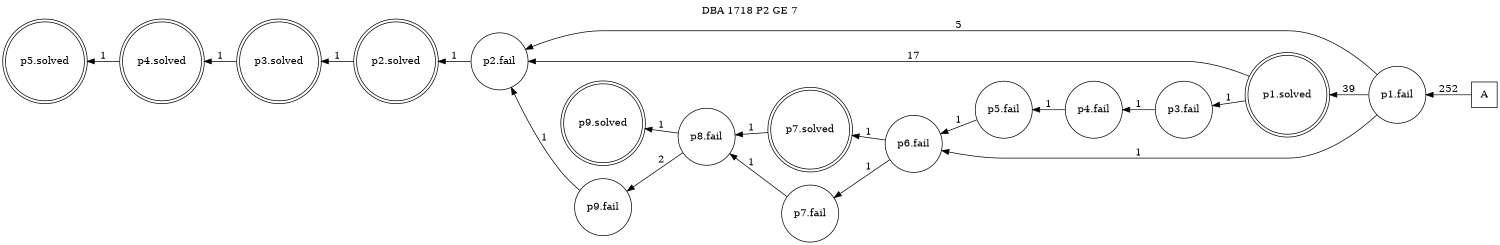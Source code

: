 digraph DBA_1718_P2_GE_7 {
labelloc="tl"
label= " DBA 1718 P2 GE 7 "
rankdir="RL";
graph [ size=" 10 , 10 !"]

"A" [shape="square" label="A"]
"p1.fail" [shape="circle" label="p1.fail"]
"p1.solved" [shape="doublecircle" label="p1.solved"]
"p2.fail" [shape="circle" label="p2.fail"]
"p3.fail" [shape="circle" label="p3.fail"]
"p4.fail" [shape="circle" label="p4.fail"]
"p5.fail" [shape="circle" label="p5.fail"]
"p6.fail" [shape="circle" label="p6.fail"]
"p7.fail" [shape="circle" label="p7.fail"]
"p8.fail" [shape="circle" label="p8.fail"]
"p9.fail" [shape="circle" label="p9.fail"]
"p2.solved" [shape="doublecircle" label="p2.solved"]
"p3.solved" [shape="doublecircle" label="p3.solved"]
"p4.solved" [shape="doublecircle" label="p4.solved"]
"p5.solved" [shape="doublecircle" label="p5.solved"]
"p7.solved" [shape="doublecircle" label="p7.solved"]
"p9.solved" [shape="doublecircle" label="p9.solved"]
"A" -> "p1.fail" [ label=252]
"p1.fail" -> "p1.solved" [ label=39]
"p1.fail" -> "p2.fail" [ label=5]
"p1.fail" -> "p6.fail" [ label=1]
"p1.solved" -> "p2.fail" [ label=17]
"p1.solved" -> "p3.fail" [ label=1]
"p2.fail" -> "p2.solved" [ label=1]
"p3.fail" -> "p4.fail" [ label=1]
"p4.fail" -> "p5.fail" [ label=1]
"p5.fail" -> "p6.fail" [ label=1]
"p6.fail" -> "p7.fail" [ label=1]
"p6.fail" -> "p7.solved" [ label=1]
"p7.fail" -> "p8.fail" [ label=1]
"p8.fail" -> "p9.fail" [ label=2]
"p8.fail" -> "p9.solved" [ label=1]
"p9.fail" -> "p2.fail" [ label=1]
"p2.solved" -> "p3.solved" [ label=1]
"p3.solved" -> "p4.solved" [ label=1]
"p4.solved" -> "p5.solved" [ label=1]
"p7.solved" -> "p8.fail" [ label=1]
}
